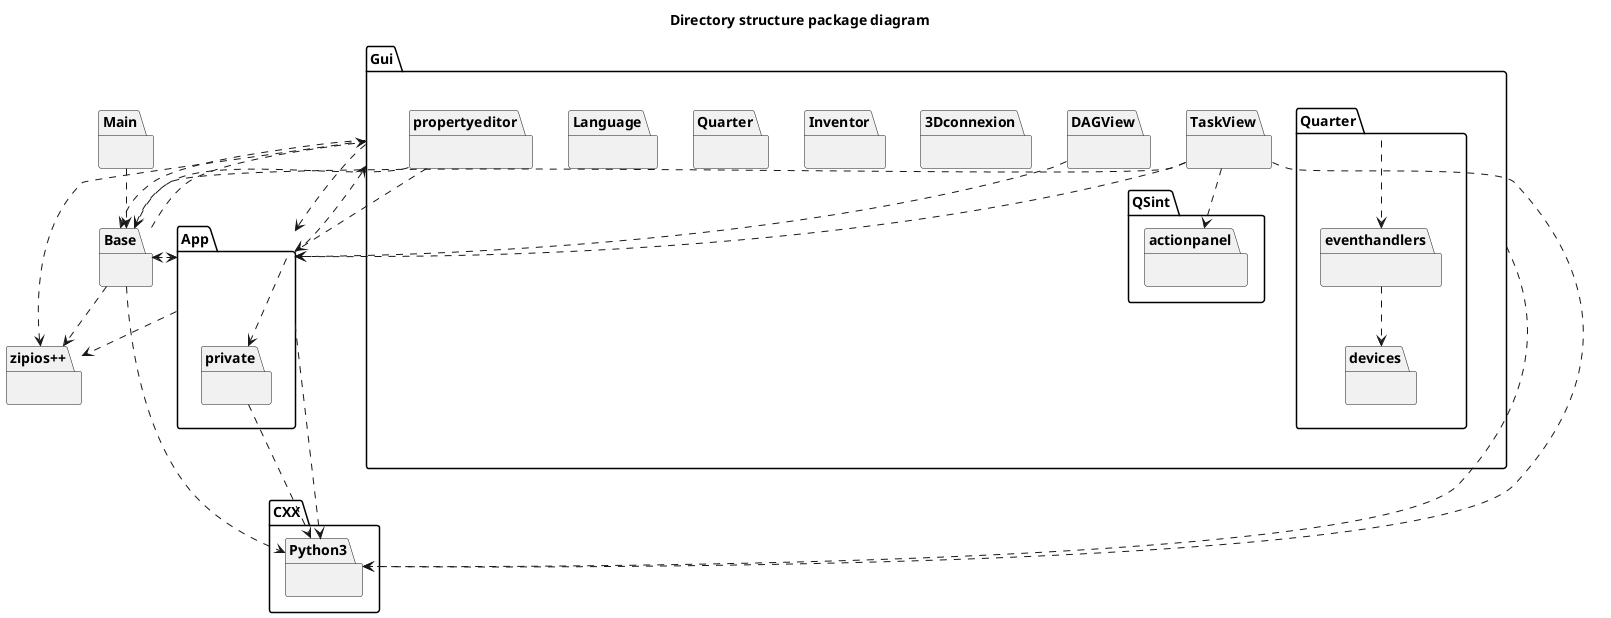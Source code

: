 @startuml
title Directory structure package diagram
package [Base] as C_0000701777446892506059 [[https://github.com/FreeCAD/FreeCAD/blob/f6708547a9bb3f71a4aaade12109f511a72c207c/src/Base/Vector3D.h#L58{Base}]] {
}
package [App] as C_0002285326295477687690 [[https://github.com/FreeCAD/FreeCAD/blob/f6708547a9bb3f71a4aaade12109f511a72c207c/src/App/DynamicProperty.h#L51{App}]] {
package [private] as C_0001272290636556090904 [[https://github.com/FreeCAD/FreeCAD/blob/f6708547a9bb3f71a4aaade12109f511a72c207c/src/App/private/DocumentP.h#L53{private}]] {
}
}
package [Gui] as C_0000313009706968763048 [[https://github.com/FreeCAD/FreeCAD/blob/f6708547a9bb3f71a4aaade12109f511a72c207c/src/Gui/DocumentModel.h#L38{Gui}]] {
package [TaskView] as C_0001002722223001827548 [[https://github.com/FreeCAD/FreeCAD/blob/f6708547a9bb3f71a4aaade12109f511a72c207c/src/Gui/TaskView/TaskWatcher.h#L39{TaskView}]] {
}
package [QSint] as C_0002108677891080513384 {
package [actionpanel] as C_0000599777990138496733 [[https://github.com/FreeCAD/FreeCAD/blob/f6708547a9bb3f71a4aaade12109f511a72c207c/src/Gui/QSint/actionpanel/actionlabel.h#L68{actionpanel}]] {
}
}
package [propertyeditor] as C_0000637572231984497791 [[https://github.com/FreeCAD/FreeCAD/blob/f6708547a9bb3f71a4aaade12109f511a72c207c/src/Gui/propertyeditor/PropertyItemDelegate.h#L34{propertyeditor}]] {
}
package [Quarter] as C_0000672531649796077860 [[https://github.com/FreeCAD/FreeCAD/blob/f6708547a9bb3f71a4aaade12109f511a72c207c/src/Gui/Quarter/SensorManager.h#L44{Quarter}]] {
package [devices] as C_0001271558178805886497 [[https://github.com/FreeCAD/FreeCAD/blob/f6708547a9bb3f71a4aaade12109f511a72c207c/src/Gui/Quarter/devices/InputDevice.h#L47{devices}]] {
}
package [eventhandlers] as C_0002269131346128288589 [[https://github.com/FreeCAD/FreeCAD/blob/f6708547a9bb3f71a4aaade12109f511a72c207c/src/Gui/Quarter/eventhandlers/EventFilter.h#L46{eventhandlers}]] {
}
}
package [3Dconnexion] as C_0000342380016614166917 [[https://github.com/FreeCAD/FreeCAD/blob/f6708547a9bb3f71a4aaade12109f511a72c207c/src/Gui/3Dconnexion/GuiAbstractNativeEvent.h#L35{3Dconnexion}]] {
}
package [Inventor] as C_0000150113212265676870 [[https://github.com/FreeCAD/FreeCAD/blob/f6708547a9bb3f71a4aaade12109f511a72c207c/src/Gui/Inventor/SoDrawingGrid.h#L30{Inventor}]] {
}
package [Quarter] as C_0001364758812618454341 {
}
package [Language] as C_0002238622400958539862 [[https://github.com/FreeCAD/FreeCAD/blob/f6708547a9bb3f71a4aaade12109f511a72c207c/src/Gui/Language/Translator.h#L50{Language}]] {
}
package [DAGView] as C_0000280786710091292814 [[https://github.com/FreeCAD/FreeCAD/blob/f6708547a9bb3f71a4aaade12109f511a72c207c/src/Gui/DAGView/DAGRectItem.h#L37{DAGView}]] {
}
}
package [CXX] as C_0001569096355853067356 {
package [Python3] as C_0001021531881519869320 [[https://github.com/FreeCAD/FreeCAD/blob/f6708547a9bb3f71a4aaade12109f511a72c207c/src/CXX/Python3/IndirectPythonInterface.hxx#L46{Python3}]] {
}
}
package [zipios++] as C_0002240753786558542408 [[https://github.com/FreeCAD/FreeCAD/blob/f6708547a9bb3f71a4aaade12109f511a72c207c/src/zipios++/fcollexceptions.h#L16{zipios++}]] {
}
package [Main] as C_0001871596415323488646 [[https://github.com/FreeCAD/FreeCAD/blob/f6708547a9bb3f71a4aaade12109f511a72c207c/src/Main/MainCmd.cpp#L66{Main}]] {
}
C_0000701777446892506059 ..> C_0002285326295477687690
C_0000701777446892506059 ..> C_0001021531881519869320
C_0000701777446892506059 ..> C_0002240753786558542408
C_0000701777446892506059 ..> C_0000313009706968763048
C_0002285326295477687690 ..> C_0000701777446892506059
C_0002285326295477687690 ..> C_0001021531881519869320
C_0002285326295477687690 ..> C_0000313009706968763048
C_0002285326295477687690 ..> C_0002240753786558542408
C_0002285326295477687690 ..> C_0001272290636556090904
C_0001272290636556090904 ..> C_0001021531881519869320
C_0000313009706968763048 ..> C_0002285326295477687690
C_0000313009706968763048 ..> C_0000701777446892506059
C_0000313009706968763048 ..> C_0001021531881519869320
C_0000313009706968763048 ..> C_0002240753786558542408
C_0001002722223001827548 ..> C_0000599777990138496733
C_0001002722223001827548 ..> C_0000701777446892506059
C_0001002722223001827548 ..> C_0002285326295477687690
C_0001002722223001827548 ..> C_0001021531881519869320
C_0000637572231984497791 ..> C_0000701777446892506059
C_0000637572231984497791 ..> C_0002285326295477687690
C_0000672531649796077860 ..> C_0002269131346128288589
C_0002269131346128288589 ..> C_0001271558178805886497
C_0000280786710091292814 ..> C_0002285326295477687690
C_0001871596415323488646 ..> C_0000701777446892506059

'Generated with clang-uml, version 0.4.0-14-g26abb71
'LLVM version Ubuntu clang version 15.0.7
@enduml
